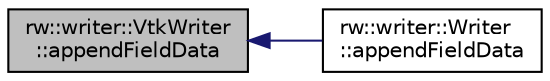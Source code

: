 digraph "rw::writer::VtkWriter::appendFieldData"
{
  edge [fontname="Helvetica",fontsize="10",labelfontname="Helvetica",labelfontsize="10"];
  node [fontname="Helvetica",fontsize="10",shape=record];
  rankdir="LR";
  Node11 [label="rw::writer::VtkWriter\l::appendFieldData",height=0.2,width=0.4,color="black", fillcolor="grey75", style="filled", fontcolor="black"];
  Node11 -> Node12 [dir="back",color="midnightblue",fontsize="10",style="solid",fontname="Helvetica"];
  Node12 [label="rw::writer::Writer\l::appendFieldData",height=0.2,width=0.4,color="black", fillcolor="white", style="filled",URL="$classrw_1_1writer_1_1Writer.html#a2d41a373b7507c1a57d7aa392ae35903",tooltip="Writes the scalar field data to the file. "];
}
